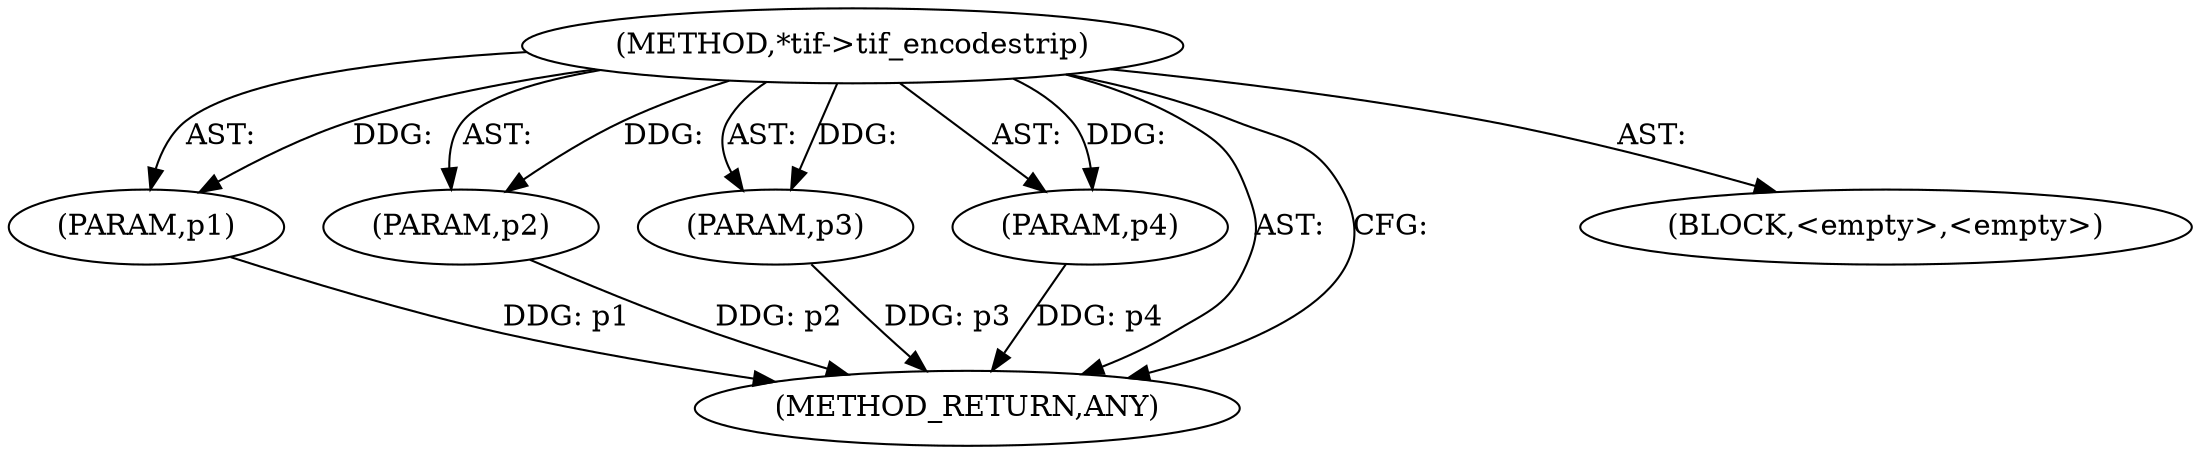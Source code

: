 digraph "*tif-&gt;tif_encodestrip" {  
"100387" [label = <(METHOD,*tif-&gt;tif_encodestrip)> ]
"100388" [label = <(PARAM,p1)> ]
"100389" [label = <(PARAM,p2)> ]
"100390" [label = <(PARAM,p3)> ]
"100391" [label = <(PARAM,p4)> ]
"100392" [label = <(METHOD_RETURN,ANY)> ]
"100393" [label = <(BLOCK,&lt;empty&gt;,&lt;empty&gt;)> ]
  "100387" -> "100392"  [ label = "AST: "] 
  "100387" -> "100388"  [ label = "AST: "] 
  "100387" -> "100393"  [ label = "AST: "] 
  "100387" -> "100389"  [ label = "AST: "] 
  "100387" -> "100390"  [ label = "AST: "] 
  "100387" -> "100391"  [ label = "AST: "] 
  "100387" -> "100392"  [ label = "CFG: "] 
  "100388" -> "100392"  [ label = "DDG: p1"] 
  "100389" -> "100392"  [ label = "DDG: p2"] 
  "100390" -> "100392"  [ label = "DDG: p3"] 
  "100391" -> "100392"  [ label = "DDG: p4"] 
  "100387" -> "100388"  [ label = "DDG: "] 
  "100387" -> "100389"  [ label = "DDG: "] 
  "100387" -> "100390"  [ label = "DDG: "] 
  "100387" -> "100391"  [ label = "DDG: "] 
}
